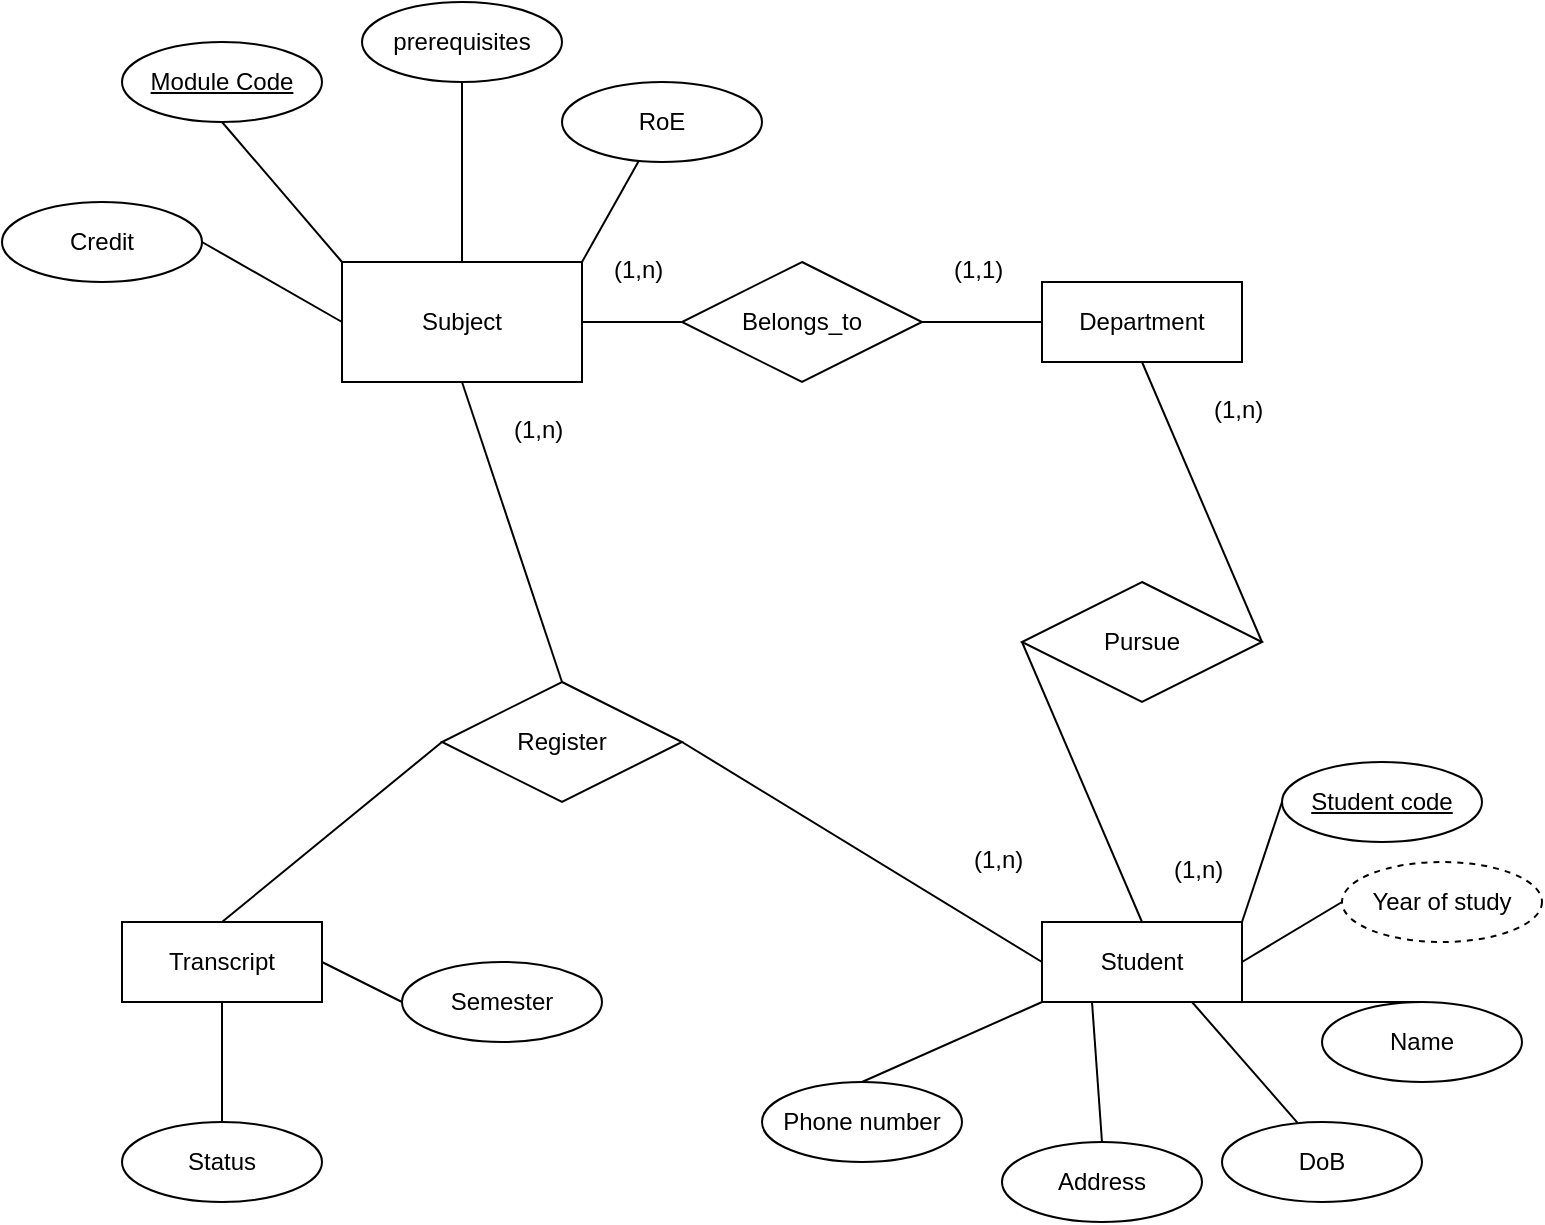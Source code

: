 <mxfile version="26.1.0">
  <diagram name="Trang-1" id="NKazr9CYUJBPmzPax3Bu">
    <mxGraphModel dx="1177" dy="713" grid="1" gridSize="10" guides="1" tooltips="1" connect="1" arrows="1" fold="1" page="1" pageScale="1" pageWidth="827" pageHeight="1169" math="0" shadow="0">
      <root>
        <mxCell id="0" />
        <mxCell id="1" parent="0" />
        <mxCell id="vSpW32eqRQo1p6lTVh2Q-1" value="Subject" style="rounded=0;whiteSpace=wrap;html=1;" vertex="1" parent="1">
          <mxGeometry x="180" y="240" width="120" height="60" as="geometry" />
        </mxCell>
        <mxCell id="vSpW32eqRQo1p6lTVh2Q-2" value="Module Code" style="ellipse;whiteSpace=wrap;html=1;align=center;fontStyle=4;" vertex="1" parent="1">
          <mxGeometry x="70" y="130" width="100" height="40" as="geometry" />
        </mxCell>
        <mxCell id="vSpW32eqRQo1p6lTVh2Q-3" value="" style="endArrow=none;html=1;rounded=0;exitX=0.5;exitY=1;exitDx=0;exitDy=0;entryX=0;entryY=0;entryDx=0;entryDy=0;" edge="1" parent="1" source="vSpW32eqRQo1p6lTVh2Q-2" target="vSpW32eqRQo1p6lTVh2Q-1">
          <mxGeometry width="50" height="50" relative="1" as="geometry">
            <mxPoint x="390" y="390" as="sourcePoint" />
            <mxPoint x="440" y="340" as="targetPoint" />
          </mxGeometry>
        </mxCell>
        <mxCell id="vSpW32eqRQo1p6lTVh2Q-4" value="Belongs_to" style="shape=rhombus;perimeter=rhombusPerimeter;whiteSpace=wrap;html=1;align=center;" vertex="1" parent="1">
          <mxGeometry x="350" y="240" width="120" height="60" as="geometry" />
        </mxCell>
        <mxCell id="vSpW32eqRQo1p6lTVh2Q-5" value="" style="endArrow=none;html=1;rounded=0;entryX=0;entryY=0.5;entryDx=0;entryDy=0;exitX=1;exitY=0.5;exitDx=0;exitDy=0;" edge="1" parent="1" source="vSpW32eqRQo1p6lTVh2Q-1" target="vSpW32eqRQo1p6lTVh2Q-4">
          <mxGeometry relative="1" as="geometry">
            <mxPoint x="330" y="370" as="sourcePoint" />
            <mxPoint x="490" y="370" as="targetPoint" />
          </mxGeometry>
        </mxCell>
        <mxCell id="vSpW32eqRQo1p6lTVh2Q-6" value="" style="endArrow=none;html=1;rounded=0;" edge="1" parent="1" source="vSpW32eqRQo1p6lTVh2Q-4" target="vSpW32eqRQo1p6lTVh2Q-7">
          <mxGeometry relative="1" as="geometry">
            <mxPoint x="330" y="370" as="sourcePoint" />
            <mxPoint x="490" y="370" as="targetPoint" />
          </mxGeometry>
        </mxCell>
        <mxCell id="vSpW32eqRQo1p6lTVh2Q-7" value="Department" style="whiteSpace=wrap;html=1;align=center;" vertex="1" parent="1">
          <mxGeometry x="530" y="250" width="100" height="40" as="geometry" />
        </mxCell>
        <mxCell id="vSpW32eqRQo1p6lTVh2Q-8" value="(1,1)" style="text;strokeColor=none;fillColor=none;spacingLeft=4;spacingRight=4;overflow=hidden;rotatable=0;points=[[0,0.5],[1,0.5]];portConstraint=eastwest;fontSize=12;whiteSpace=wrap;html=1;" vertex="1" parent="1">
          <mxGeometry x="480" y="230" width="40" height="30" as="geometry" />
        </mxCell>
        <mxCell id="vSpW32eqRQo1p6lTVh2Q-9" value="(1,n)" style="text;strokeColor=none;fillColor=none;spacingLeft=4;spacingRight=4;overflow=hidden;rotatable=0;points=[[0,0.5],[1,0.5]];portConstraint=eastwest;fontSize=12;whiteSpace=wrap;html=1;" vertex="1" parent="1">
          <mxGeometry x="310" y="230" width="40" height="30" as="geometry" />
        </mxCell>
        <mxCell id="vSpW32eqRQo1p6lTVh2Q-10" value="Student" style="whiteSpace=wrap;html=1;align=center;" vertex="1" parent="1">
          <mxGeometry x="530" y="570" width="100" height="40" as="geometry" />
        </mxCell>
        <mxCell id="vSpW32eqRQo1p6lTVh2Q-11" value="Pursue" style="shape=rhombus;perimeter=rhombusPerimeter;whiteSpace=wrap;html=1;align=center;" vertex="1" parent="1">
          <mxGeometry x="520" y="400" width="120" height="60" as="geometry" />
        </mxCell>
        <mxCell id="vSpW32eqRQo1p6lTVh2Q-14" value="" style="endArrow=none;html=1;rounded=0;entryX=1;entryY=0.5;entryDx=0;entryDy=0;exitX=0.5;exitY=1;exitDx=0;exitDy=0;" edge="1" parent="1" source="vSpW32eqRQo1p6lTVh2Q-7" target="vSpW32eqRQo1p6lTVh2Q-11">
          <mxGeometry relative="1" as="geometry">
            <mxPoint x="330" y="370" as="sourcePoint" />
            <mxPoint x="490" y="370" as="targetPoint" />
          </mxGeometry>
        </mxCell>
        <mxCell id="vSpW32eqRQo1p6lTVh2Q-15" value="" style="endArrow=none;html=1;rounded=0;entryX=0.5;entryY=0;entryDx=0;entryDy=0;exitX=0;exitY=0.5;exitDx=0;exitDy=0;" edge="1" parent="1" source="vSpW32eqRQo1p6lTVh2Q-11" target="vSpW32eqRQo1p6lTVh2Q-10">
          <mxGeometry relative="1" as="geometry">
            <mxPoint x="330" y="370" as="sourcePoint" />
            <mxPoint x="490" y="370" as="targetPoint" />
          </mxGeometry>
        </mxCell>
        <mxCell id="vSpW32eqRQo1p6lTVh2Q-16" value="(1,n)" style="text;strokeColor=none;fillColor=none;spacingLeft=4;spacingRight=4;overflow=hidden;rotatable=0;points=[[0,0.5],[1,0.5]];portConstraint=eastwest;fontSize=12;whiteSpace=wrap;html=1;" vertex="1" parent="1">
          <mxGeometry x="610" y="300" width="40" height="30" as="geometry" />
        </mxCell>
        <mxCell id="vSpW32eqRQo1p6lTVh2Q-17" value="(1,n)" style="text;strokeColor=none;fillColor=none;spacingLeft=4;spacingRight=4;overflow=hidden;rotatable=0;points=[[0,0.5],[1,0.5]];portConstraint=eastwest;fontSize=12;whiteSpace=wrap;html=1;" vertex="1" parent="1">
          <mxGeometry x="590" y="530" width="40" height="30" as="geometry" />
        </mxCell>
        <mxCell id="vSpW32eqRQo1p6lTVh2Q-18" value="Student code" style="ellipse;whiteSpace=wrap;html=1;align=center;fontStyle=4;" vertex="1" parent="1">
          <mxGeometry x="650" y="490" width="100" height="40" as="geometry" />
        </mxCell>
        <mxCell id="vSpW32eqRQo1p6lTVh2Q-19" value="" style="endArrow=none;html=1;rounded=0;entryX=0;entryY=0.5;entryDx=0;entryDy=0;exitX=1;exitY=0;exitDx=0;exitDy=0;" edge="1" parent="1" source="vSpW32eqRQo1p6lTVh2Q-10" target="vSpW32eqRQo1p6lTVh2Q-18">
          <mxGeometry relative="1" as="geometry">
            <mxPoint x="330" y="370" as="sourcePoint" />
            <mxPoint x="490" y="370" as="targetPoint" />
          </mxGeometry>
        </mxCell>
        <mxCell id="vSpW32eqRQo1p6lTVh2Q-20" value="Year of study" style="ellipse;whiteSpace=wrap;html=1;align=center;dashed=1;" vertex="1" parent="1">
          <mxGeometry x="680" y="540" width="100" height="40" as="geometry" />
        </mxCell>
        <mxCell id="vSpW32eqRQo1p6lTVh2Q-21" value="" style="endArrow=none;html=1;rounded=0;entryX=0;entryY=0.5;entryDx=0;entryDy=0;exitX=1;exitY=0.5;exitDx=0;exitDy=0;" edge="1" parent="1" source="vSpW32eqRQo1p6lTVh2Q-10" target="vSpW32eqRQo1p6lTVh2Q-20">
          <mxGeometry relative="1" as="geometry">
            <mxPoint x="330" y="370" as="sourcePoint" />
            <mxPoint x="490" y="370" as="targetPoint" />
          </mxGeometry>
        </mxCell>
        <mxCell id="vSpW32eqRQo1p6lTVh2Q-22" value="prerequisites" style="ellipse;whiteSpace=wrap;html=1;align=center;" vertex="1" parent="1">
          <mxGeometry x="190" y="110" width="100" height="40" as="geometry" />
        </mxCell>
        <mxCell id="vSpW32eqRQo1p6lTVh2Q-23" value="Credit" style="ellipse;whiteSpace=wrap;html=1;align=center;" vertex="1" parent="1">
          <mxGeometry x="10" y="210" width="100" height="40" as="geometry" />
        </mxCell>
        <mxCell id="vSpW32eqRQo1p6lTVh2Q-24" value="" style="endArrow=none;html=1;rounded=0;exitX=1;exitY=0.5;exitDx=0;exitDy=0;entryX=0;entryY=0.5;entryDx=0;entryDy=0;" edge="1" parent="1" source="vSpW32eqRQo1p6lTVh2Q-23" target="vSpW32eqRQo1p6lTVh2Q-1">
          <mxGeometry relative="1" as="geometry">
            <mxPoint x="340" y="360" as="sourcePoint" />
            <mxPoint x="500" y="360" as="targetPoint" />
          </mxGeometry>
        </mxCell>
        <mxCell id="vSpW32eqRQo1p6lTVh2Q-25" value="" style="endArrow=none;html=1;rounded=0;exitX=0.5;exitY=1;exitDx=0;exitDy=0;" edge="1" parent="1" source="vSpW32eqRQo1p6lTVh2Q-22" target="vSpW32eqRQo1p6lTVh2Q-1">
          <mxGeometry relative="1" as="geometry">
            <mxPoint x="340" y="360" as="sourcePoint" />
            <mxPoint x="500" y="360" as="targetPoint" />
          </mxGeometry>
        </mxCell>
        <mxCell id="vSpW32eqRQo1p6lTVh2Q-27" value="RoE" style="ellipse;whiteSpace=wrap;html=1;align=center;" vertex="1" parent="1">
          <mxGeometry x="290" y="150" width="100" height="40" as="geometry" />
        </mxCell>
        <mxCell id="vSpW32eqRQo1p6lTVh2Q-28" value="" style="endArrow=none;html=1;rounded=0;exitX=1;exitY=0;exitDx=0;exitDy=0;entryX=0.383;entryY=0.992;entryDx=0;entryDy=0;entryPerimeter=0;" edge="1" parent="1" source="vSpW32eqRQo1p6lTVh2Q-1" target="vSpW32eqRQo1p6lTVh2Q-27">
          <mxGeometry relative="1" as="geometry">
            <mxPoint x="340" y="360" as="sourcePoint" />
            <mxPoint x="500" y="360" as="targetPoint" />
          </mxGeometry>
        </mxCell>
        <mxCell id="vSpW32eqRQo1p6lTVh2Q-29" value="Register" style="shape=rhombus;perimeter=rhombusPerimeter;whiteSpace=wrap;html=1;align=center;" vertex="1" parent="1">
          <mxGeometry x="230" y="450" width="120" height="60" as="geometry" />
        </mxCell>
        <mxCell id="vSpW32eqRQo1p6lTVh2Q-30" value="" style="endArrow=none;html=1;rounded=0;exitX=0.5;exitY=1;exitDx=0;exitDy=0;entryX=0.5;entryY=0;entryDx=0;entryDy=0;" edge="1" parent="1" source="vSpW32eqRQo1p6lTVh2Q-1" target="vSpW32eqRQo1p6lTVh2Q-29">
          <mxGeometry relative="1" as="geometry">
            <mxPoint x="340" y="360" as="sourcePoint" />
            <mxPoint x="500" y="360" as="targetPoint" />
          </mxGeometry>
        </mxCell>
        <mxCell id="vSpW32eqRQo1p6lTVh2Q-31" value="" style="endArrow=none;html=1;rounded=0;exitX=1;exitY=0.5;exitDx=0;exitDy=0;entryX=0;entryY=0.5;entryDx=0;entryDy=0;" edge="1" parent="1" source="vSpW32eqRQo1p6lTVh2Q-29" target="vSpW32eqRQo1p6lTVh2Q-10">
          <mxGeometry relative="1" as="geometry">
            <mxPoint x="340" y="360" as="sourcePoint" />
            <mxPoint x="500" y="360" as="targetPoint" />
          </mxGeometry>
        </mxCell>
        <mxCell id="vSpW32eqRQo1p6lTVh2Q-32" value="(1,n)" style="text;strokeColor=none;fillColor=none;spacingLeft=4;spacingRight=4;overflow=hidden;rotatable=0;points=[[0,0.5],[1,0.5]];portConstraint=eastwest;fontSize=12;whiteSpace=wrap;html=1;" vertex="1" parent="1">
          <mxGeometry x="260" y="310" width="40" height="30" as="geometry" />
        </mxCell>
        <mxCell id="vSpW32eqRQo1p6lTVh2Q-33" value="(1,n)" style="text;strokeColor=none;fillColor=none;spacingLeft=4;spacingRight=4;overflow=hidden;rotatable=0;points=[[0,0.5],[1,0.5]];portConstraint=eastwest;fontSize=12;whiteSpace=wrap;html=1;" vertex="1" parent="1">
          <mxGeometry x="490" y="525" width="40" height="30" as="geometry" />
        </mxCell>
        <mxCell id="vSpW32eqRQo1p6lTVh2Q-34" value="" style="endArrow=none;html=1;rounded=0;entryX=0;entryY=0.5;entryDx=0;entryDy=0;exitX=0.5;exitY=0;exitDx=0;exitDy=0;" edge="1" parent="1" source="vSpW32eqRQo1p6lTVh2Q-35" target="vSpW32eqRQo1p6lTVh2Q-29">
          <mxGeometry relative="1" as="geometry">
            <mxPoint x="120" y="570" as="sourcePoint" />
            <mxPoint x="500" y="360" as="targetPoint" />
          </mxGeometry>
        </mxCell>
        <mxCell id="vSpW32eqRQo1p6lTVh2Q-35" value="Transcript" style="whiteSpace=wrap;html=1;align=center;" vertex="1" parent="1">
          <mxGeometry x="70" y="570" width="100" height="40" as="geometry" />
        </mxCell>
        <mxCell id="vSpW32eqRQo1p6lTVh2Q-36" value="Semester" style="ellipse;whiteSpace=wrap;html=1;align=center;" vertex="1" parent="1">
          <mxGeometry x="210" y="590" width="100" height="40" as="geometry" />
        </mxCell>
        <mxCell id="vSpW32eqRQo1p6lTVh2Q-37" value="" style="endArrow=none;html=1;rounded=0;exitX=1;exitY=0.5;exitDx=0;exitDy=0;entryX=0;entryY=0.5;entryDx=0;entryDy=0;" edge="1" parent="1" source="vSpW32eqRQo1p6lTVh2Q-35" target="vSpW32eqRQo1p6lTVh2Q-36">
          <mxGeometry relative="1" as="geometry">
            <mxPoint x="340" y="360" as="sourcePoint" />
            <mxPoint x="500" y="360" as="targetPoint" />
          </mxGeometry>
        </mxCell>
        <mxCell id="vSpW32eqRQo1p6lTVh2Q-38" value="Status" style="ellipse;whiteSpace=wrap;html=1;align=center;" vertex="1" parent="1">
          <mxGeometry x="70" y="670" width="100" height="40" as="geometry" />
        </mxCell>
        <mxCell id="vSpW32eqRQo1p6lTVh2Q-39" value="" style="endArrow=none;html=1;rounded=0;exitX=0.5;exitY=1;exitDx=0;exitDy=0;entryX=0.5;entryY=0;entryDx=0;entryDy=0;" edge="1" parent="1" source="vSpW32eqRQo1p6lTVh2Q-35" target="vSpW32eqRQo1p6lTVh2Q-38">
          <mxGeometry relative="1" as="geometry">
            <mxPoint x="340" y="460" as="sourcePoint" />
            <mxPoint x="500" y="460" as="targetPoint" />
          </mxGeometry>
        </mxCell>
        <mxCell id="vSpW32eqRQo1p6lTVh2Q-40" value="Name" style="ellipse;whiteSpace=wrap;html=1;align=center;" vertex="1" parent="1">
          <mxGeometry x="670" y="610" width="100" height="40" as="geometry" />
        </mxCell>
        <mxCell id="vSpW32eqRQo1p6lTVh2Q-41" value="" style="endArrow=none;html=1;rounded=0;entryX=0.5;entryY=0;entryDx=0;entryDy=0;exitX=1;exitY=1;exitDx=0;exitDy=0;" edge="1" parent="1" source="vSpW32eqRQo1p6lTVh2Q-10" target="vSpW32eqRQo1p6lTVh2Q-40">
          <mxGeometry relative="1" as="geometry">
            <mxPoint x="340" y="460" as="sourcePoint" />
            <mxPoint x="500" y="460" as="targetPoint" />
          </mxGeometry>
        </mxCell>
        <mxCell id="vSpW32eqRQo1p6lTVh2Q-42" value="Phone number" style="ellipse;whiteSpace=wrap;html=1;align=center;" vertex="1" parent="1">
          <mxGeometry x="390" y="650" width="100" height="40" as="geometry" />
        </mxCell>
        <mxCell id="vSpW32eqRQo1p6lTVh2Q-43" value="Address" style="ellipse;whiteSpace=wrap;html=1;align=center;" vertex="1" parent="1">
          <mxGeometry x="510" y="680" width="100" height="40" as="geometry" />
        </mxCell>
        <mxCell id="vSpW32eqRQo1p6lTVh2Q-44" value="DoB" style="ellipse;whiteSpace=wrap;html=1;align=center;" vertex="1" parent="1">
          <mxGeometry x="620" y="670" width="100" height="40" as="geometry" />
        </mxCell>
        <mxCell id="vSpW32eqRQo1p6lTVh2Q-45" value="" style="endArrow=none;html=1;rounded=0;entryX=0.377;entryY=0.008;entryDx=0;entryDy=0;entryPerimeter=0;exitX=0.75;exitY=1;exitDx=0;exitDy=0;" edge="1" parent="1" source="vSpW32eqRQo1p6lTVh2Q-10" target="vSpW32eqRQo1p6lTVh2Q-44">
          <mxGeometry relative="1" as="geometry">
            <mxPoint x="340" y="460" as="sourcePoint" />
            <mxPoint x="500" y="460" as="targetPoint" />
          </mxGeometry>
        </mxCell>
        <mxCell id="vSpW32eqRQo1p6lTVh2Q-46" value="" style="endArrow=none;html=1;rounded=0;entryX=0.5;entryY=0;entryDx=0;entryDy=0;exitX=0.25;exitY=1;exitDx=0;exitDy=0;" edge="1" parent="1" source="vSpW32eqRQo1p6lTVh2Q-10" target="vSpW32eqRQo1p6lTVh2Q-43">
          <mxGeometry relative="1" as="geometry">
            <mxPoint x="340" y="460" as="sourcePoint" />
            <mxPoint x="500" y="460" as="targetPoint" />
          </mxGeometry>
        </mxCell>
        <mxCell id="vSpW32eqRQo1p6lTVh2Q-47" value="" style="endArrow=none;html=1;rounded=0;entryX=0.5;entryY=0;entryDx=0;entryDy=0;exitX=0;exitY=1;exitDx=0;exitDy=0;" edge="1" parent="1" source="vSpW32eqRQo1p6lTVh2Q-10" target="vSpW32eqRQo1p6lTVh2Q-42">
          <mxGeometry relative="1" as="geometry">
            <mxPoint x="340" y="460" as="sourcePoint" />
            <mxPoint x="500" y="460" as="targetPoint" />
          </mxGeometry>
        </mxCell>
      </root>
    </mxGraphModel>
  </diagram>
</mxfile>
